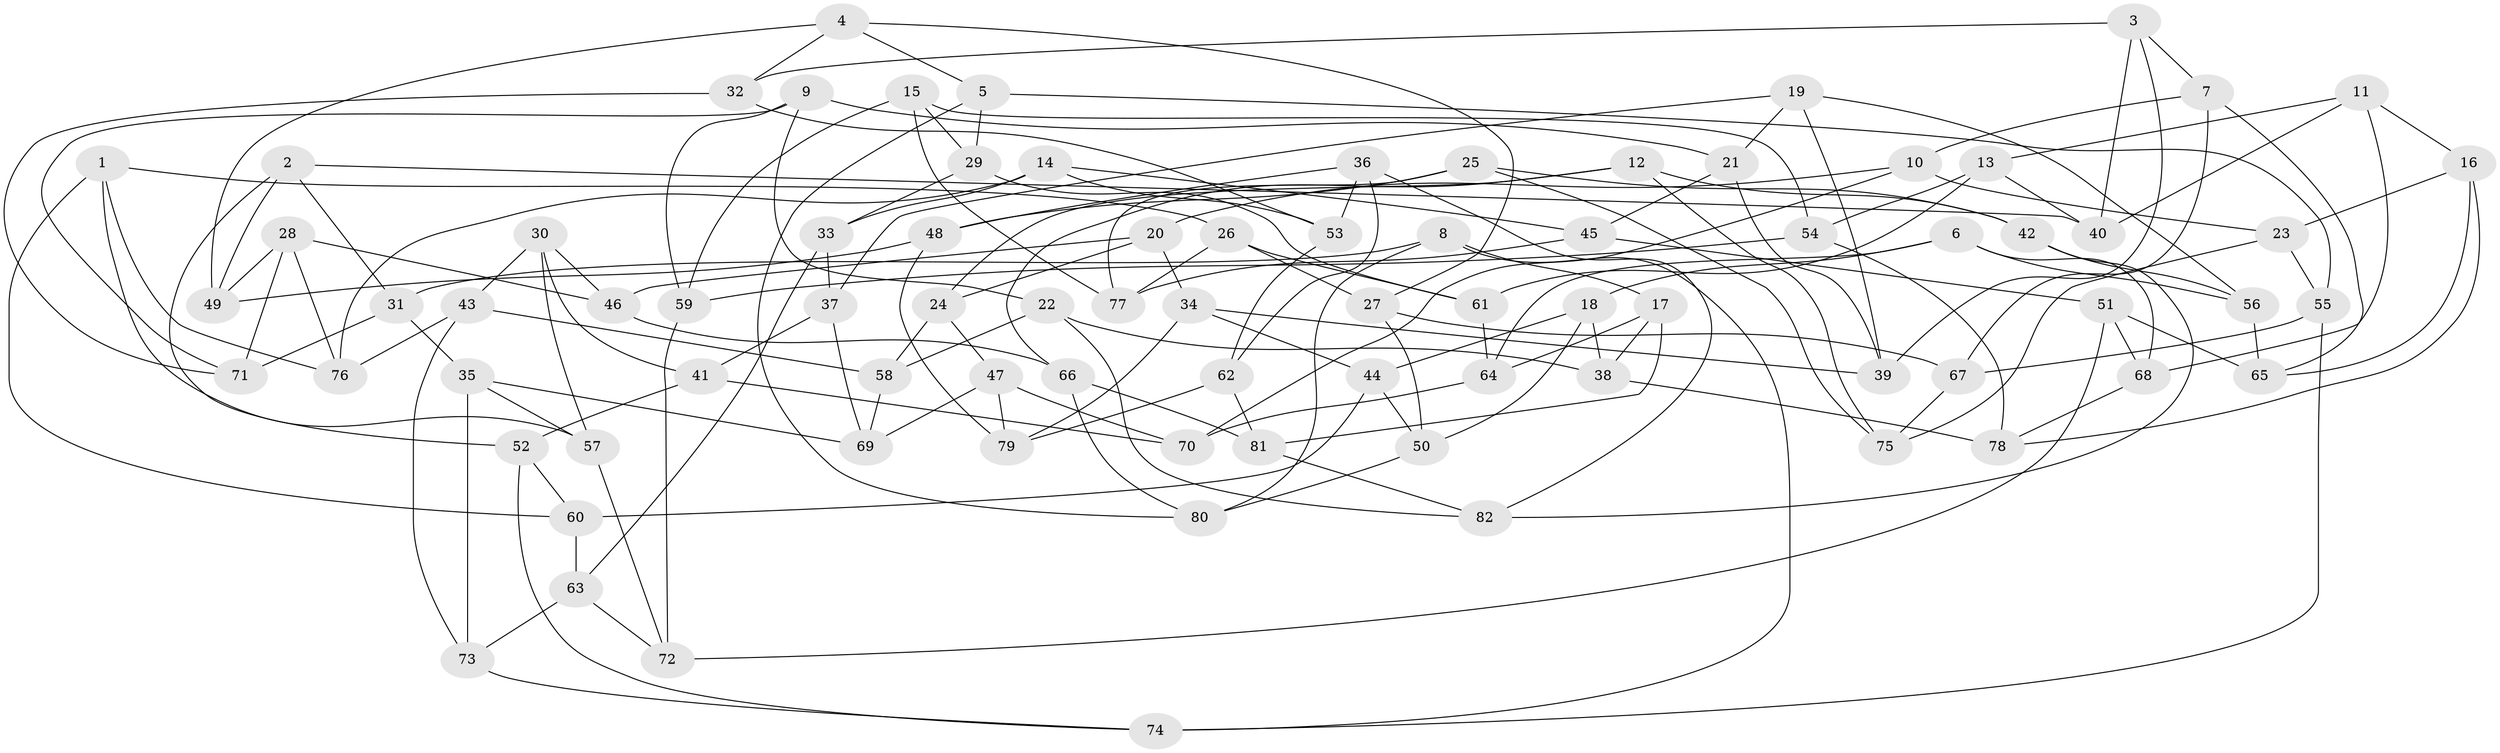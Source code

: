 // Generated by graph-tools (version 1.1) at 2025/27/03/09/25 03:27:00]
// undirected, 82 vertices, 164 edges
graph export_dot {
graph [start="1"]
  node [color=gray90,style=filled];
  1;
  2;
  3;
  4;
  5;
  6;
  7;
  8;
  9;
  10;
  11;
  12;
  13;
  14;
  15;
  16;
  17;
  18;
  19;
  20;
  21;
  22;
  23;
  24;
  25;
  26;
  27;
  28;
  29;
  30;
  31;
  32;
  33;
  34;
  35;
  36;
  37;
  38;
  39;
  40;
  41;
  42;
  43;
  44;
  45;
  46;
  47;
  48;
  49;
  50;
  51;
  52;
  53;
  54;
  55;
  56;
  57;
  58;
  59;
  60;
  61;
  62;
  63;
  64;
  65;
  66;
  67;
  68;
  69;
  70;
  71;
  72;
  73;
  74;
  75;
  76;
  77;
  78;
  79;
  80;
  81;
  82;
  1 -- 60;
  1 -- 57;
  1 -- 26;
  1 -- 76;
  2 -- 40;
  2 -- 52;
  2 -- 31;
  2 -- 49;
  3 -- 7;
  3 -- 39;
  3 -- 40;
  3 -- 32;
  4 -- 32;
  4 -- 5;
  4 -- 27;
  4 -- 49;
  5 -- 29;
  5 -- 55;
  5 -- 80;
  6 -- 68;
  6 -- 18;
  6 -- 56;
  6 -- 64;
  7 -- 65;
  7 -- 67;
  7 -- 10;
  8 -- 17;
  8 -- 74;
  8 -- 31;
  8 -- 80;
  9 -- 21;
  9 -- 22;
  9 -- 59;
  9 -- 71;
  10 -- 70;
  10 -- 23;
  10 -- 20;
  11 -- 16;
  11 -- 13;
  11 -- 68;
  11 -- 40;
  12 -- 24;
  12 -- 42;
  12 -- 66;
  12 -- 75;
  13 -- 61;
  13 -- 54;
  13 -- 40;
  14 -- 53;
  14 -- 45;
  14 -- 33;
  14 -- 76;
  15 -- 59;
  15 -- 77;
  15 -- 54;
  15 -- 29;
  16 -- 65;
  16 -- 78;
  16 -- 23;
  17 -- 38;
  17 -- 81;
  17 -- 64;
  18 -- 50;
  18 -- 44;
  18 -- 38;
  19 -- 39;
  19 -- 21;
  19 -- 37;
  19 -- 56;
  20 -- 46;
  20 -- 24;
  20 -- 34;
  21 -- 45;
  21 -- 39;
  22 -- 58;
  22 -- 82;
  22 -- 38;
  23 -- 75;
  23 -- 55;
  24 -- 58;
  24 -- 47;
  25 -- 48;
  25 -- 42;
  25 -- 75;
  25 -- 77;
  26 -- 27;
  26 -- 77;
  26 -- 61;
  27 -- 50;
  27 -- 67;
  28 -- 46;
  28 -- 49;
  28 -- 71;
  28 -- 76;
  29 -- 33;
  29 -- 61;
  30 -- 43;
  30 -- 41;
  30 -- 46;
  30 -- 57;
  31 -- 35;
  31 -- 71;
  32 -- 71;
  32 -- 53;
  33 -- 63;
  33 -- 37;
  34 -- 44;
  34 -- 79;
  34 -- 39;
  35 -- 57;
  35 -- 69;
  35 -- 73;
  36 -- 53;
  36 -- 82;
  36 -- 62;
  36 -- 48;
  37 -- 69;
  37 -- 41;
  38 -- 78;
  41 -- 70;
  41 -- 52;
  42 -- 56;
  42 -- 82;
  43 -- 73;
  43 -- 58;
  43 -- 76;
  44 -- 60;
  44 -- 50;
  45 -- 77;
  45 -- 51;
  46 -- 66;
  47 -- 70;
  47 -- 79;
  47 -- 69;
  48 -- 49;
  48 -- 79;
  50 -- 80;
  51 -- 65;
  51 -- 72;
  51 -- 68;
  52 -- 74;
  52 -- 60;
  53 -- 62;
  54 -- 59;
  54 -- 78;
  55 -- 67;
  55 -- 74;
  56 -- 65;
  57 -- 72;
  58 -- 69;
  59 -- 72;
  60 -- 63;
  61 -- 64;
  62 -- 81;
  62 -- 79;
  63 -- 73;
  63 -- 72;
  64 -- 70;
  66 -- 80;
  66 -- 81;
  67 -- 75;
  68 -- 78;
  73 -- 74;
  81 -- 82;
}
